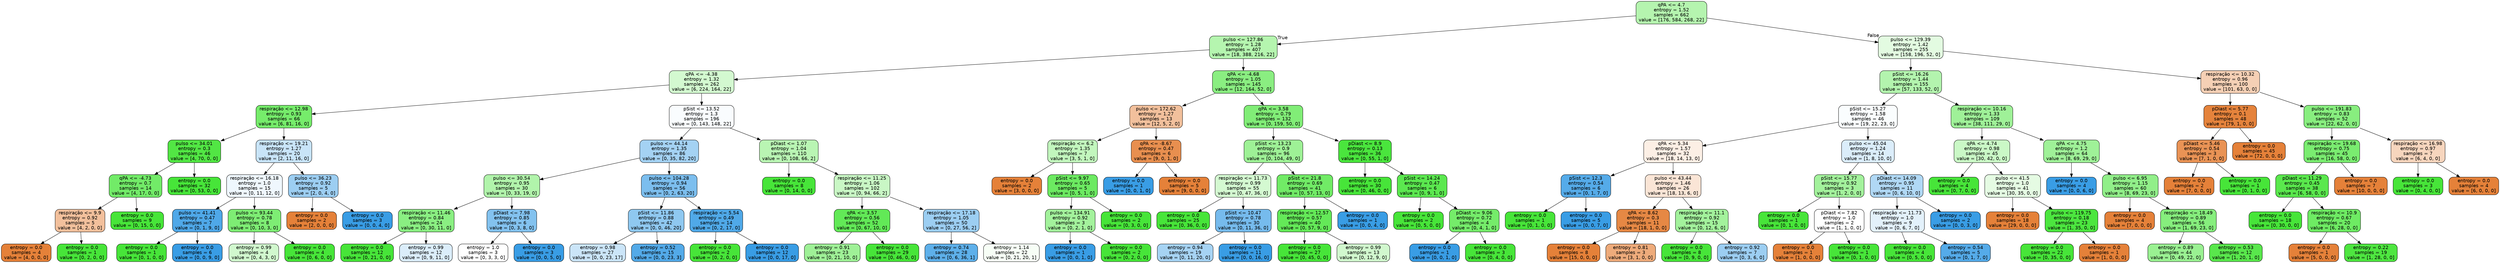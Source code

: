 digraph Tree {
node [shape=box, style="filled, rounded", color="black", fontname="helvetica"] ;
edge [fontname="helvetica"] ;
0 [label="qPA <= 4.7\nentropy = 1.52\nsamples = 662\nvalue = [176, 584, 268, 22]", fillcolor="#b5f4af"] ;
1 [label="pulso <= 127.86\nentropy = 1.28\nsamples = 407\nvalue = [18, 388, 216, 22]", fillcolor="#b5f5af"] ;
0 -> 1 [labeldistance=2.5, labelangle=45, headlabel="True"] ;
2 [label="qPA <= -4.38\nentropy = 1.32\nsamples = 262\nvalue = [6, 224, 164, 22]", fillcolor="#d3f9d0"] ;
1 -> 2 ;
3 [label="respiração <= 12.98\nentropy = 0.93\nsamples = 66\nvalue = [6, 81, 16, 0]", fillcolor="#76ec6b"] ;
2 -> 3 ;
4 [label="pulso <= 34.01\nentropy = 0.3\nsamples = 46\nvalue = [4, 70, 0, 0]", fillcolor="#52e644"] ;
3 -> 4 ;
5 [label="qPA <= -4.73\nentropy = 0.7\nsamples = 14\nvalue = [4, 17, 0, 0]", fillcolor="#72eb68"] ;
4 -> 5 ;
6 [label="respiração <= 9.9\nentropy = 0.92\nsamples = 5\nvalue = [4, 2, 0, 0]", fillcolor="#f2c09c"] ;
5 -> 6 ;
7 [label="entropy = 0.0\nsamples = 4\nvalue = [4, 0, 0, 0]", fillcolor="#e58139"] ;
6 -> 7 ;
8 [label="entropy = 0.0\nsamples = 1\nvalue = [0, 2, 0, 0]", fillcolor="#47e539"] ;
6 -> 8 ;
9 [label="entropy = 0.0\nsamples = 9\nvalue = [0, 15, 0, 0]", fillcolor="#47e539"] ;
5 -> 9 ;
10 [label="entropy = 0.0\nsamples = 32\nvalue = [0, 53, 0, 0]", fillcolor="#47e539"] ;
4 -> 10 ;
11 [label="respiração <= 19.21\nentropy = 1.27\nsamples = 20\nvalue = [2, 11, 16, 0]", fillcolor="#c8e4f8"] ;
3 -> 11 ;
12 [label="respiração <= 16.18\nentropy = 1.0\nsamples = 15\nvalue = [0, 11, 12, 0]", fillcolor="#eff7fd"] ;
11 -> 12 ;
13 [label="pulso <= 41.41\nentropy = 0.47\nsamples = 7\nvalue = [0, 1, 9, 0]", fillcolor="#4fa8e8"] ;
12 -> 13 ;
14 [label="entropy = 0.0\nsamples = 1\nvalue = [0, 1, 0, 0]", fillcolor="#47e539"] ;
13 -> 14 ;
15 [label="entropy = 0.0\nsamples = 6\nvalue = [0, 0, 9, 0]", fillcolor="#399de5"] ;
13 -> 15 ;
16 [label="pulso <= 93.44\nentropy = 0.78\nsamples = 8\nvalue = [0, 10, 3, 0]", fillcolor="#7eed74"] ;
12 -> 16 ;
17 [label="entropy = 0.99\nsamples = 4\nvalue = [0, 4, 3, 0]", fillcolor="#d1f8ce"] ;
16 -> 17 ;
18 [label="entropy = 0.0\nsamples = 4\nvalue = [0, 6, 0, 0]", fillcolor="#47e539"] ;
16 -> 18 ;
19 [label="pulso <= 36.23\nentropy = 0.92\nsamples = 5\nvalue = [2, 0, 4, 0]", fillcolor="#9ccef2"] ;
11 -> 19 ;
20 [label="entropy = 0.0\nsamples = 2\nvalue = [2, 0, 0, 0]", fillcolor="#e58139"] ;
19 -> 20 ;
21 [label="entropy = 0.0\nsamples = 3\nvalue = [0, 0, 4, 0]", fillcolor="#399de5"] ;
19 -> 21 ;
22 [label="pSist <= 13.52\nentropy = 1.3\nsamples = 196\nvalue = [0, 143, 148, 22]", fillcolor="#f9fcfe"] ;
2 -> 22 ;
23 [label="pulso <= 44.14\nentropy = 1.35\nsamples = 86\nvalue = [0, 35, 82, 20]", fillcolor="#a4d2f3"] ;
22 -> 23 ;
24 [label="pulso <= 30.54\nentropy = 0.95\nsamples = 30\nvalue = [0, 33, 19, 0]", fillcolor="#b1f4ab"] ;
23 -> 24 ;
25 [label="respiração <= 11.46\nentropy = 0.84\nsamples = 24\nvalue = [0, 30, 11, 0]", fillcolor="#8aef82"] ;
24 -> 25 ;
26 [label="entropy = 0.0\nsamples = 12\nvalue = [0, 21, 0, 0]", fillcolor="#47e539"] ;
25 -> 26 ;
27 [label="entropy = 0.99\nsamples = 12\nvalue = [0, 9, 11, 0]", fillcolor="#dbedfa"] ;
25 -> 27 ;
28 [label="pDiast <= 7.98\nentropy = 0.85\nsamples = 6\nvalue = [0, 3, 8, 0]", fillcolor="#83c2ef"] ;
24 -> 28 ;
29 [label="entropy = 1.0\nsamples = 3\nvalue = [0, 3, 3, 0]", fillcolor="#ffffff"] ;
28 -> 29 ;
30 [label="entropy = 0.0\nsamples = 3\nvalue = [0, 0, 5, 0]", fillcolor="#399de5"] ;
28 -> 30 ;
31 [label="pulso <= 104.28\nentropy = 0.94\nsamples = 56\nvalue = [0, 2, 63, 20]", fillcolor="#7cbeee"] ;
23 -> 31 ;
32 [label="pSist <= 11.86\nentropy = 0.88\nsamples = 42\nvalue = [0, 0, 46, 20]", fillcolor="#8fc8f0"] ;
31 -> 32 ;
33 [label="entropy = 0.98\nsamples = 27\nvalue = [0, 0, 23, 17]", fillcolor="#cbe5f8"] ;
32 -> 33 ;
34 [label="entropy = 0.52\nsamples = 15\nvalue = [0, 0, 23, 3]", fillcolor="#53aae8"] ;
32 -> 34 ;
35 [label="respiração <= 5.54\nentropy = 0.49\nsamples = 14\nvalue = [0, 2, 17, 0]", fillcolor="#50a9e8"] ;
31 -> 35 ;
36 [label="entropy = 0.0\nsamples = 2\nvalue = [0, 2, 0, 0]", fillcolor="#47e539"] ;
35 -> 36 ;
37 [label="entropy = 0.0\nsamples = 12\nvalue = [0, 0, 17, 0]", fillcolor="#399de5"] ;
35 -> 37 ;
38 [label="pDiast <= 1.07\nentropy = 1.04\nsamples = 110\nvalue = [0, 108, 66, 2]", fillcolor="#b9f5b3"] ;
22 -> 38 ;
39 [label="entropy = 0.0\nsamples = 8\nvalue = [0, 14, 0, 0]", fillcolor="#47e539"] ;
38 -> 39 ;
40 [label="respiração <= 11.25\nentropy = 1.06\nsamples = 102\nvalue = [0, 94, 66, 2]", fillcolor="#c9f7c5"] ;
38 -> 40 ;
41 [label="qPA <= 3.57\nentropy = 0.56\nsamples = 52\nvalue = [0, 67, 10, 0]", fillcolor="#62e957"] ;
40 -> 41 ;
42 [label="entropy = 0.91\nsamples = 23\nvalue = [0, 21, 10, 0]", fillcolor="#9ff197"] ;
41 -> 42 ;
43 [label="entropy = 0.0\nsamples = 29\nvalue = [0, 46, 0, 0]", fillcolor="#47e539"] ;
41 -> 43 ;
44 [label="respiração <= 17.18\nentropy = 1.05\nsamples = 50\nvalue = [0, 27, 56, 2]", fillcolor="#9ccef2"] ;
40 -> 44 ;
45 [label="entropy = 0.74\nsamples = 28\nvalue = [0, 6, 36, 1]", fillcolor="#5eb0ea"] ;
44 -> 45 ;
46 [label="entropy = 1.14\nsamples = 22\nvalue = [0, 21, 20, 1]", fillcolor="#f7fef6"] ;
44 -> 46 ;
47 [label="qPA <= -4.68\nentropy = 1.05\nsamples = 145\nvalue = [12, 164, 52, 0]", fillcolor="#8aee81"] ;
1 -> 47 ;
48 [label="pulso <= 172.62\nentropy = 1.27\nsamples = 13\nvalue = [12, 5, 2, 0]", fillcolor="#f2c09c"] ;
47 -> 48 ;
49 [label="respiração <= 6.2\nentropy = 1.35\nsamples = 7\nvalue = [3, 5, 1, 0]", fillcolor="#c2f6bd"] ;
48 -> 49 ;
50 [label="entropy = 0.0\nsamples = 2\nvalue = [3, 0, 0, 0]", fillcolor="#e58139"] ;
49 -> 50 ;
51 [label="pSist <= 9.97\nentropy = 0.65\nsamples = 5\nvalue = [0, 5, 1, 0]", fillcolor="#6cea61"] ;
49 -> 51 ;
52 [label="pulso <= 134.91\nentropy = 0.92\nsamples = 3\nvalue = [0, 2, 1, 0]", fillcolor="#a3f29c"] ;
51 -> 52 ;
53 [label="entropy = 0.0\nsamples = 1\nvalue = [0, 0, 1, 0]", fillcolor="#399de5"] ;
52 -> 53 ;
54 [label="entropy = 0.0\nsamples = 2\nvalue = [0, 2, 0, 0]", fillcolor="#47e539"] ;
52 -> 54 ;
55 [label="entropy = 0.0\nsamples = 2\nvalue = [0, 3, 0, 0]", fillcolor="#47e539"] ;
51 -> 55 ;
56 [label="qPA <= -8.67\nentropy = 0.47\nsamples = 6\nvalue = [9, 0, 1, 0]", fillcolor="#e88f4f"] ;
48 -> 56 ;
57 [label="entropy = 0.0\nsamples = 1\nvalue = [0, 0, 1, 0]", fillcolor="#399de5"] ;
56 -> 57 ;
58 [label="entropy = 0.0\nsamples = 5\nvalue = [9, 0, 0, 0]", fillcolor="#e58139"] ;
56 -> 58 ;
59 [label="qPA <= 3.58\nentropy = 0.79\nsamples = 132\nvalue = [0, 159, 50, 0]", fillcolor="#81ed77"] ;
47 -> 59 ;
60 [label="pSist <= 13.23\nentropy = 0.9\nsamples = 96\nvalue = [0, 104, 49, 0]", fillcolor="#9ef196"] ;
59 -> 60 ;
61 [label="respiração <= 11.73\nentropy = 0.99\nsamples = 55\nvalue = [0, 47, 36, 0]", fillcolor="#d4f9d1"] ;
60 -> 61 ;
62 [label="entropy = 0.0\nsamples = 25\nvalue = [0, 36, 0, 0]", fillcolor="#47e539"] ;
61 -> 62 ;
63 [label="pSist <= 10.47\nentropy = 0.78\nsamples = 30\nvalue = [0, 11, 36, 0]", fillcolor="#76bbed"] ;
61 -> 63 ;
64 [label="entropy = 0.94\nsamples = 19\nvalue = [0, 11, 20, 0]", fillcolor="#a6d3f3"] ;
63 -> 64 ;
65 [label="entropy = 0.0\nsamples = 11\nvalue = [0, 0, 16, 0]", fillcolor="#399de5"] ;
63 -> 65 ;
66 [label="pSist <= 21.8\nentropy = 0.69\nsamples = 41\nvalue = [0, 57, 13, 0]", fillcolor="#71eb66"] ;
60 -> 66 ;
67 [label="respiração <= 12.57\nentropy = 0.57\nsamples = 40\nvalue = [0, 57, 9, 0]", fillcolor="#64e958"] ;
66 -> 67 ;
68 [label="entropy = 0.0\nsamples = 27\nvalue = [0, 45, 0, 0]", fillcolor="#47e539"] ;
67 -> 68 ;
69 [label="entropy = 0.99\nsamples = 13\nvalue = [0, 12, 9, 0]", fillcolor="#d1f8ce"] ;
67 -> 69 ;
70 [label="entropy = 0.0\nsamples = 1\nvalue = [0, 0, 4, 0]", fillcolor="#399de5"] ;
66 -> 70 ;
71 [label="pDiast <= 8.9\nentropy = 0.13\nsamples = 36\nvalue = [0, 55, 1, 0]", fillcolor="#4ae53d"] ;
59 -> 71 ;
72 [label="entropy = 0.0\nsamples = 30\nvalue = [0, 46, 0, 0]", fillcolor="#47e539"] ;
71 -> 72 ;
73 [label="pSist <= 14.24\nentropy = 0.47\nsamples = 6\nvalue = [0, 9, 1, 0]", fillcolor="#5be84f"] ;
71 -> 73 ;
74 [label="entropy = 0.0\nsamples = 2\nvalue = [0, 5, 0, 0]", fillcolor="#47e539"] ;
73 -> 74 ;
75 [label="pDiast <= 9.06\nentropy = 0.72\nsamples = 4\nvalue = [0, 4, 1, 0]", fillcolor="#75ec6a"] ;
73 -> 75 ;
76 [label="entropy = 0.0\nsamples = 1\nvalue = [0, 0, 1, 0]", fillcolor="#399de5"] ;
75 -> 76 ;
77 [label="entropy = 0.0\nsamples = 3\nvalue = [0, 4, 0, 0]", fillcolor="#47e539"] ;
75 -> 77 ;
78 [label="pulso <= 129.39\nentropy = 1.42\nsamples = 255\nvalue = [158, 196, 52, 0]", fillcolor="#e3fbe1"] ;
0 -> 78 [labeldistance=2.5, labelangle=-45, headlabel="False"] ;
79 [label="pSist <= 16.26\nentropy = 1.44\nsamples = 155\nvalue = [57, 133, 52, 0]", fillcolor="#b3f4ae"] ;
78 -> 79 ;
80 [label="pSist <= 15.27\nentropy = 1.58\nsamples = 46\nvalue = [19, 22, 23, 0]", fillcolor="#fafdfe"] ;
79 -> 80 ;
81 [label="qPA <= 5.34\nentropy = 1.57\nsamples = 32\nvalue = [18, 14, 13, 0]", fillcolor="#fcefe5"] ;
80 -> 81 ;
82 [label="pSist <= 12.3\nentropy = 0.54\nsamples = 6\nvalue = [0, 1, 7, 0]", fillcolor="#55abe9"] ;
81 -> 82 ;
83 [label="entropy = 0.0\nsamples = 1\nvalue = [0, 1, 0, 0]", fillcolor="#47e539"] ;
82 -> 83 ;
84 [label="entropy = 0.0\nsamples = 5\nvalue = [0, 0, 7, 0]", fillcolor="#399de5"] ;
82 -> 84 ;
85 [label="pulso <= 43.44\nentropy = 1.46\nsamples = 26\nvalue = [18, 13, 6, 0]", fillcolor="#fae5d6"] ;
81 -> 85 ;
86 [label="qPA <= 8.62\nentropy = 0.3\nsamples = 11\nvalue = [18, 1, 0, 0]", fillcolor="#e68844"] ;
85 -> 86 ;
87 [label="entropy = 0.0\nsamples = 8\nvalue = [15, 0, 0, 0]", fillcolor="#e58139"] ;
86 -> 87 ;
88 [label="entropy = 0.81\nsamples = 3\nvalue = [3, 1, 0, 0]", fillcolor="#eeab7b"] ;
86 -> 88 ;
89 [label="respiração <= 11.1\nentropy = 0.92\nsamples = 15\nvalue = [0, 12, 6, 0]", fillcolor="#a3f29c"] ;
85 -> 89 ;
90 [label="entropy = 0.0\nsamples = 8\nvalue = [0, 9, 0, 0]", fillcolor="#47e539"] ;
89 -> 90 ;
91 [label="entropy = 0.92\nsamples = 7\nvalue = [0, 3, 6, 0]", fillcolor="#9ccef2"] ;
89 -> 91 ;
92 [label="pulso <= 45.04\nentropy = 1.24\nsamples = 14\nvalue = [1, 8, 10, 0]", fillcolor="#dbedfa"] ;
80 -> 92 ;
93 [label="pSist <= 15.77\nentropy = 0.92\nsamples = 3\nvalue = [1, 2, 0, 0]", fillcolor="#a3f29c"] ;
92 -> 93 ;
94 [label="entropy = 0.0\nsamples = 1\nvalue = [0, 1, 0, 0]", fillcolor="#47e539"] ;
93 -> 94 ;
95 [label="pDiast <= 7.82\nentropy = 1.0\nsamples = 2\nvalue = [1, 1, 0, 0]", fillcolor="#ffffff"] ;
93 -> 95 ;
96 [label="entropy = 0.0\nsamples = 1\nvalue = [1, 0, 0, 0]", fillcolor="#e58139"] ;
95 -> 96 ;
97 [label="entropy = 0.0\nsamples = 1\nvalue = [0, 1, 0, 0]", fillcolor="#47e539"] ;
95 -> 97 ;
98 [label="pDiast <= 14.09\nentropy = 0.95\nsamples = 11\nvalue = [0, 6, 10, 0]", fillcolor="#b0d8f5"] ;
92 -> 98 ;
99 [label="respiração <= 11.73\nentropy = 1.0\nsamples = 9\nvalue = [0, 6, 7, 0]", fillcolor="#e3f1fb"] ;
98 -> 99 ;
100 [label="entropy = 0.0\nsamples = 4\nvalue = [0, 5, 0, 0]", fillcolor="#47e539"] ;
99 -> 100 ;
101 [label="entropy = 0.54\nsamples = 5\nvalue = [0, 1, 7, 0]", fillcolor="#55abe9"] ;
99 -> 101 ;
102 [label="entropy = 0.0\nsamples = 2\nvalue = [0, 0, 3, 0]", fillcolor="#399de5"] ;
98 -> 102 ;
103 [label="respiração <= 10.16\nentropy = 1.33\nsamples = 109\nvalue = [38, 111, 29, 0]", fillcolor="#9ff198"] ;
79 -> 103 ;
104 [label="qPA <= 4.74\nentropy = 0.98\nsamples = 45\nvalue = [30, 42, 0, 0]", fillcolor="#caf8c6"] ;
103 -> 104 ;
105 [label="entropy = 0.0\nsamples = 4\nvalue = [0, 7, 0, 0]", fillcolor="#47e539"] ;
104 -> 105 ;
106 [label="pulso <= 41.5\nentropy = 1.0\nsamples = 41\nvalue = [30, 35, 0, 0]", fillcolor="#e5fbe3"] ;
104 -> 106 ;
107 [label="entropy = 0.0\nsamples = 18\nvalue = [29, 0, 0, 0]", fillcolor="#e58139"] ;
106 -> 107 ;
108 [label="pulso <= 119.75\nentropy = 0.18\nsamples = 23\nvalue = [1, 35, 0, 0]", fillcolor="#4ce63f"] ;
106 -> 108 ;
109 [label="entropy = 0.0\nsamples = 22\nvalue = [0, 35, 0, 0]", fillcolor="#47e539"] ;
108 -> 109 ;
110 [label="entropy = 0.0\nsamples = 1\nvalue = [1, 0, 0, 0]", fillcolor="#e58139"] ;
108 -> 110 ;
111 [label="qPA <= 4.75\nentropy = 1.2\nsamples = 64\nvalue = [8, 69, 29, 0]", fillcolor="#9ff198"] ;
103 -> 111 ;
112 [label="entropy = 0.0\nsamples = 4\nvalue = [0, 0, 6, 0]", fillcolor="#399de5"] ;
111 -> 112 ;
113 [label="pulso <= 6.95\nentropy = 1.15\nsamples = 60\nvalue = [8, 69, 23, 0]", fillcolor="#91ef89"] ;
111 -> 113 ;
114 [label="entropy = 0.0\nsamples = 4\nvalue = [7, 0, 0, 0]", fillcolor="#e58139"] ;
113 -> 114 ;
115 [label="respiração <= 18.49\nentropy = 0.89\nsamples = 56\nvalue = [1, 69, 23, 0]", fillcolor="#86ee7d"] ;
113 -> 115 ;
116 [label="entropy = 0.89\nsamples = 44\nvalue = [0, 49, 22, 0]", fillcolor="#9af192"] ;
115 -> 116 ;
117 [label="entropy = 0.53\nsamples = 12\nvalue = [1, 20, 1, 0]", fillcolor="#59e74c"] ;
115 -> 117 ;
118 [label="respiração <= 10.32\nentropy = 0.96\nsamples = 100\nvalue = [101, 63, 0, 0]", fillcolor="#f5d0b5"] ;
78 -> 118 ;
119 [label="pDiast <= 5.77\nentropy = 0.1\nsamples = 48\nvalue = [79, 1, 0, 0]", fillcolor="#e5833c"] ;
118 -> 119 ;
120 [label="pDiast <= 5.46\nentropy = 0.54\nsamples = 3\nvalue = [7, 1, 0, 0]", fillcolor="#e99355"] ;
119 -> 120 ;
121 [label="entropy = 0.0\nsamples = 2\nvalue = [7, 0, 0, 0]", fillcolor="#e58139"] ;
120 -> 121 ;
122 [label="entropy = 0.0\nsamples = 1\nvalue = [0, 1, 0, 0]", fillcolor="#47e539"] ;
120 -> 122 ;
123 [label="entropy = 0.0\nsamples = 45\nvalue = [72, 0, 0, 0]", fillcolor="#e58139"] ;
119 -> 123 ;
124 [label="pulso <= 191.83\nentropy = 0.83\nsamples = 52\nvalue = [22, 62, 0, 0]", fillcolor="#88ee7f"] ;
118 -> 124 ;
125 [label="respiração <= 19.68\nentropy = 0.75\nsamples = 45\nvalue = [16, 58, 0, 0]", fillcolor="#7aec70"] ;
124 -> 125 ;
126 [label="pDiast <= 11.29\nentropy = 0.45\nsamples = 38\nvalue = [6, 58, 0, 0]", fillcolor="#5ae84d"] ;
125 -> 126 ;
127 [label="entropy = 0.0\nsamples = 18\nvalue = [0, 30, 0, 0]", fillcolor="#47e539"] ;
126 -> 127 ;
128 [label="respiração <= 10.9\nentropy = 0.67\nsamples = 20\nvalue = [6, 28, 0, 0]", fillcolor="#6eeb63"] ;
126 -> 128 ;
129 [label="entropy = 0.0\nsamples = 1\nvalue = [5, 0, 0, 0]", fillcolor="#e58139"] ;
128 -> 129 ;
130 [label="entropy = 0.22\nsamples = 19\nvalue = [1, 28, 0, 0]", fillcolor="#4ee640"] ;
128 -> 130 ;
131 [label="entropy = 0.0\nsamples = 7\nvalue = [10, 0, 0, 0]", fillcolor="#e58139"] ;
125 -> 131 ;
132 [label="respiração <= 16.98\nentropy = 0.97\nsamples = 7\nvalue = [6, 4, 0, 0]", fillcolor="#f6d5bd"] ;
124 -> 132 ;
133 [label="entropy = 0.0\nsamples = 3\nvalue = [0, 4, 0, 0]", fillcolor="#47e539"] ;
132 -> 133 ;
134 [label="entropy = 0.0\nsamples = 4\nvalue = [6, 0, 0, 0]", fillcolor="#e58139"] ;
132 -> 134 ;
}